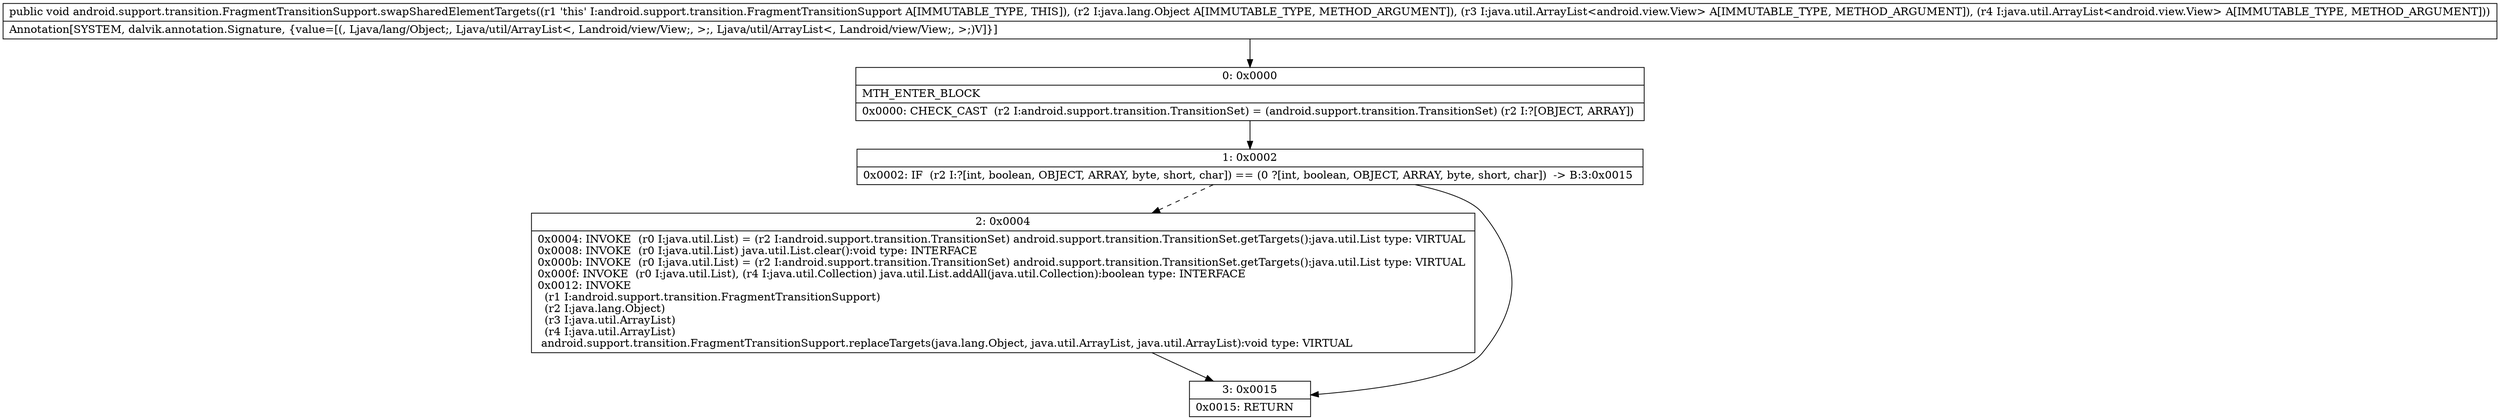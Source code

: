 digraph "CFG forandroid.support.transition.FragmentTransitionSupport.swapSharedElementTargets(Ljava\/lang\/Object;Ljava\/util\/ArrayList;Ljava\/util\/ArrayList;)V" {
Node_0 [shape=record,label="{0\:\ 0x0000|MTH_ENTER_BLOCK\l|0x0000: CHECK_CAST  (r2 I:android.support.transition.TransitionSet) = (android.support.transition.TransitionSet) (r2 I:?[OBJECT, ARRAY]) \l}"];
Node_1 [shape=record,label="{1\:\ 0x0002|0x0002: IF  (r2 I:?[int, boolean, OBJECT, ARRAY, byte, short, char]) == (0 ?[int, boolean, OBJECT, ARRAY, byte, short, char])  \-\> B:3:0x0015 \l}"];
Node_2 [shape=record,label="{2\:\ 0x0004|0x0004: INVOKE  (r0 I:java.util.List) = (r2 I:android.support.transition.TransitionSet) android.support.transition.TransitionSet.getTargets():java.util.List type: VIRTUAL \l0x0008: INVOKE  (r0 I:java.util.List) java.util.List.clear():void type: INTERFACE \l0x000b: INVOKE  (r0 I:java.util.List) = (r2 I:android.support.transition.TransitionSet) android.support.transition.TransitionSet.getTargets():java.util.List type: VIRTUAL \l0x000f: INVOKE  (r0 I:java.util.List), (r4 I:java.util.Collection) java.util.List.addAll(java.util.Collection):boolean type: INTERFACE \l0x0012: INVOKE  \l  (r1 I:android.support.transition.FragmentTransitionSupport)\l  (r2 I:java.lang.Object)\l  (r3 I:java.util.ArrayList)\l  (r4 I:java.util.ArrayList)\l android.support.transition.FragmentTransitionSupport.replaceTargets(java.lang.Object, java.util.ArrayList, java.util.ArrayList):void type: VIRTUAL \l}"];
Node_3 [shape=record,label="{3\:\ 0x0015|0x0015: RETURN   \l}"];
MethodNode[shape=record,label="{public void android.support.transition.FragmentTransitionSupport.swapSharedElementTargets((r1 'this' I:android.support.transition.FragmentTransitionSupport A[IMMUTABLE_TYPE, THIS]), (r2 I:java.lang.Object A[IMMUTABLE_TYPE, METHOD_ARGUMENT]), (r3 I:java.util.ArrayList\<android.view.View\> A[IMMUTABLE_TYPE, METHOD_ARGUMENT]), (r4 I:java.util.ArrayList\<android.view.View\> A[IMMUTABLE_TYPE, METHOD_ARGUMENT]))  | Annotation[SYSTEM, dalvik.annotation.Signature, \{value=[(, Ljava\/lang\/Object;, Ljava\/util\/ArrayList\<, Landroid\/view\/View;, \>;, Ljava\/util\/ArrayList\<, Landroid\/view\/View;, \>;)V]\}]\l}"];
MethodNode -> Node_0;
Node_0 -> Node_1;
Node_1 -> Node_2[style=dashed];
Node_1 -> Node_3;
Node_2 -> Node_3;
}

